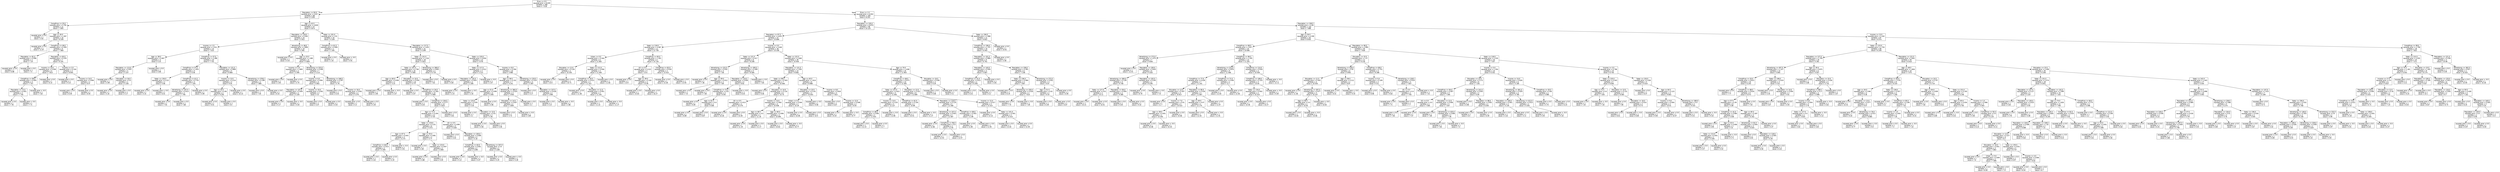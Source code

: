 digraph Tree {
node [shape=box, fontname="helvetica"] ;
edge [fontname="helvetica"] ;
0 [label="Price <= 0.5\nsquared_error = 8.039\nsamples = 268\nvalue = 7.518"] ;
1 [label="Population <= 93.0\nsquared_error = 5.027\nsamples = 68\nvalue = 5.355"] ;
0 -> 1 [labeldistance=2.5, labelangle=45, headlabel="True"] ;
2 [label="CompPrice <= 25.0\nsquared_error = 3.781\nsamples = 11\nvalue = 7.855"] ;
1 -> 2 ;
3 [label="squared_error = 0.0\nsamples = 1\nvalue = 3.02"] ;
2 -> 3 ;
4 [label="Age <= 30.5\nsquared_error = 1.587\nsamples = 10\nvalue = 8.339"] ;
2 -> 4 ;
5 [label="squared_error = 0.0\nsamples = 1\nvalue = 11.67"] ;
4 -> 5 ;
6 [label="CompPrice <= 49.0\nsquared_error = 0.393\nsamples = 9\nvalue = 7.969"] ;
4 -> 6 ;
7 [label="Population <= 81.5\nsquared_error = 0.096\nsamples = 2\nvalue = 7.19"] ;
6 -> 7 ;
8 [label="squared_error = 0.0\nsamples = 1\nvalue = 6.88"] ;
7 -> 8 ;
9 [label="squared_error = 0.0\nsamples = 1\nvalue = 7.5"] ;
7 -> 9 ;
10 [label="Population <= 83.5\nsquared_error = 0.255\nsamples = 7\nvalue = 8.191"] ;
6 -> 10 ;
11 [label="Income <= 10.0\nsquared_error = 0.038\nsamples = 4\nvalue = 7.815"] ;
10 -> 11 ;
12 [label="CompPrice <= 99.0\nsquared_error = 0.004\nsamples = 3\nvalue = 7.707"] ;
11 -> 12 ;
13 [label="Population <= 72.5\nsquared_error = 0.001\nsamples = 2\nvalue = 7.745"] ;
12 -> 13 ;
14 [label="squared_error = 0.0\nsamples = 1\nvalue = 7.78"] ;
13 -> 14 ;
15 [label="squared_error = -0.0\nsamples = 1\nvalue = 7.71"] ;
13 -> 15 ;
16 [label="squared_error = -0.0\nsamples = 1\nvalue = 7.63"] ;
12 -> 16 ;
17 [label="squared_error = 0.0\nsamples = 1\nvalue = 8.14"] ;
11 -> 17 ;
18 [label="Income <= 2.5\nsquared_error = 0.104\nsamples = 3\nvalue = 8.693"] ;
10 -> 18 ;
19 [label="squared_error = 0.0\nsamples = 1\nvalue = 9.14"] ;
18 -> 19 ;
20 [label="Income <= 14.0\nsquared_error = 0.006\nsamples = 2\nvalue = 8.47"] ;
18 -> 20 ;
21 [label="squared_error = 0.0\nsamples = 1\nvalue = 8.39"] ;
20 -> 21 ;
22 [label="squared_error = 0.0\nsamples = 1\nvalue = 8.55"] ;
20 -> 22 ;
23 [label="Age <= 42.5\nsquared_error = 3.828\nsamples = 57\nvalue = 4.873"] ;
1 -> 23 ;
24 [label="Population <= 129.5\nsquared_error = 4.564\nsamples = 24\nvalue = 5.922"] ;
23 -> 24 ;
25 [label="Income <= 1.5\nsquared_error = 2.911\nsamples = 14\nvalue = 7.023"] ;
24 -> 25 ;
26 [label="Age <= 38.5\nsquared_error = 0.067\nsamples = 4\nvalue = 5.25"] ;
25 -> 26 ;
27 [label="Population <= 113.0\nsquared_error = 0.007\nsamples = 3\nvalue = 5.107"] ;
26 -> 27 ;
28 [label="squared_error = 0.0\nsamples = 1\nvalue = 4.99"] ;
27 -> 28 ;
29 [label="Education <= 16.0\nsquared_error = 0.0\nsamples = 2\nvalue = 5.165"] ;
27 -> 29 ;
30 [label="squared_error = 0.0\nsamples = 1\nvalue = 5.16"] ;
29 -> 30 ;
31 [label="squared_error = 0.0\nsamples = 1\nvalue = 5.17"] ;
29 -> 31 ;
32 [label="squared_error = 0.0\nsamples = 1\nvalue = 5.68"] ;
26 -> 32 ;
33 [label="CompPrice <= 57.5\nsquared_error = 2.288\nsamples = 10\nvalue = 7.732"] ;
25 -> 33 ;
34 [label="CompPrice <= 37.5\nsquared_error = 1.053\nsamples = 5\nvalue = 6.58"] ;
33 -> 34 ;
35 [label="Sales <= 130.5\nsquared_error = 0.122\nsamples = 2\nvalue = 5.66"] ;
34 -> 35 ;
36 [label="squared_error = 0.0\nsamples = 1\nvalue = 5.31"] ;
35 -> 36 ;
37 [label="squared_error = -0.0\nsamples = 1\nvalue = 6.01"] ;
35 -> 37 ;
38 [label="CompPrice <= 41.5\nsquared_error = 0.733\nsamples = 3\nvalue = 7.193"] ;
34 -> 38 ;
39 [label="Advertising <= 257.5\nsquared_error = 0.013\nsamples = 2\nvalue = 7.795"] ;
38 -> 39 ;
40 [label="squared_error = 0.0\nsamples = 1\nvalue = 7.91"] ;
39 -> 40 ;
41 [label="squared_error = 0.0\nsamples = 1\nvalue = 7.68"] ;
39 -> 41 ;
42 [label="squared_error = 0.0\nsamples = 1\nvalue = 5.99"] ;
38 -> 42 ;
43 [label="Population <= 121.5\nsquared_error = 0.869\nsamples = 5\nvalue = 8.884"] ;
33 -> 43 ;
44 [label="Income <= 13.5\nsquared_error = 0.214\nsamples = 3\nvalue = 9.55"] ;
43 -> 44 ;
45 [label="Age <= 34.0\nsquared_error = 0.06\nsamples = 2\nvalue = 9.255"] ;
44 -> 45 ;
46 [label="squared_error = 0.0\nsamples = 1\nvalue = 9.01"] ;
45 -> 46 ;
47 [label="squared_error = 0.0\nsamples = 1\nvalue = 9.5"] ;
45 -> 47 ;
48 [label="squared_error = 0.0\nsamples = 1\nvalue = 10.14"] ;
44 -> 48 ;
49 [label="Advertising <= 378.0\nsquared_error = 0.189\nsamples = 2\nvalue = 7.885"] ;
43 -> 49 ;
50 [label="squared_error = 0.0\nsamples = 1\nvalue = 7.45"] ;
49 -> 50 ;
51 [label="squared_error = 0.0\nsamples = 1\nvalue = 8.32"] ;
49 -> 51 ;
52 [label="Advertising <= 48.0\nsquared_error = 2.808\nsamples = 10\nvalue = 4.381"] ;
24 -> 52 ;
53 [label="squared_error = 0.0\nsamples = 1\nvalue = 0.53"] ;
52 -> 53 ;
54 [label="Age <= 25.5\nsquared_error = 1.289\nsamples = 9\nvalue = 4.809"] ;
52 -> 54 ;
55 [label="Income <= 2.0\nsquared_error = 1.809\nsamples = 2\nvalue = 3.395"] ;
54 -> 55 ;
56 [label="squared_error = 0.0\nsamples = 1\nvalue = 2.05"] ;
55 -> 56 ;
57 [label="squared_error = 0.0\nsamples = 1\nvalue = 4.74"] ;
55 -> 57 ;
58 [label="Advertising <= 323.0\nsquared_error = 0.406\nsamples = 7\nvalue = 5.213"] ;
54 -> 58 ;
59 [label="Income <= 6.5\nsquared_error = 0.094\nsamples = 4\nvalue = 4.802"] ;
58 -> 59 ;
60 [label="Population <= 147.0\nsquared_error = 0.004\nsamples = 2\nvalue = 5.105"] ;
59 -> 60 ;
61 [label="squared_error = 0.0\nsamples = 1\nvalue = 5.17"] ;
60 -> 61 ;
62 [label="squared_error = -0.0\nsamples = 1\nvalue = 5.04"] ;
60 -> 62 ;
63 [label="Income <= 10.0\nsquared_error = 0.001\nsamples = 2\nvalue = 4.5"] ;
59 -> 63 ;
64 [label="squared_error = 0.0\nsamples = 1\nvalue = 4.47"] ;
63 -> 64 ;
65 [label="squared_error = 0.0\nsamples = 1\nvalue = 4.53"] ;
63 -> 65 ;
66 [label="Advertising <= 348.5\nsquared_error = 0.297\nsamples = 3\nvalue = 5.76"] ;
58 -> 66 ;
67 [label="squared_error = 0.0\nsamples = 1\nvalue = 6.53"] ;
66 -> 67 ;
68 [label="Income <= 16.0\nsquared_error = 0.001\nsamples = 2\nvalue = 5.375"] ;
66 -> 68 ;
69 [label="squared_error = 0.0\nsamples = 1\nvalue = 5.4"] ;
68 -> 69 ;
70 [label="squared_error = 0.0\nsamples = 1\nvalue = 5.35"] ;
68 -> 70 ;
71 [label="Sales <= 101.0\nsquared_error = 1.91\nsamples = 33\nvalue = 4.109"] ;
23 -> 71 ;
72 [label="CompPrice <= 61.5\nsquared_error = 0.065\nsamples = 2\nvalue = 1.165"] ;
71 -> 72 ;
73 [label="squared_error = 0.0\nsamples = 1\nvalue = 1.42"] ;
72 -> 73 ;
74 [label="squared_error = -0.0\nsamples = 1\nvalue = 0.91"] ;
72 -> 74 ;
75 [label="Population <= 117.5\nsquared_error = 1.433\nsamples = 31\nvalue = 4.299"] ;
71 -> 75 ;
76 [label="Sales <= 131.5\nsquared_error = 1.216\nsamples = 18\nvalue = 4.822"] ;
75 -> 76 ;
77 [label="Sales <= 107.5\nsquared_error = 0.758\nsamples = 16\nvalue = 4.584"] ;
76 -> 77 ;
78 [label="Age <= 60.0\nsquared_error = 0.058\nsamples = 2\nvalue = 3.23"] ;
77 -> 78 ;
79 [label="squared_error = 0.0\nsamples = 1\nvalue = 2.99"] ;
78 -> 79 ;
80 [label="squared_error = -0.0\nsamples = 1\nvalue = 3.47"] ;
78 -> 80 ;
81 [label="Education <= 10.5\nsquared_error = 0.559\nsamples = 14\nvalue = 4.777"] ;
77 -> 81 ;
82 [label="squared_error = 0.0\nsamples = 1\nvalue = 3.07"] ;
81 -> 82 ;
83 [label="CompPrice <= 34.0\nsquared_error = 0.361\nsamples = 13\nvalue = 4.908"] ;
81 -> 83 ;
84 [label="squared_error = 0.0\nsamples = 1\nvalue = 6.03"] ;
83 -> 84 ;
85 [label="CompPrice <= 104.5\nsquared_error = 0.277\nsamples = 12\nvalue = 4.815"] ;
83 -> 85 ;
86 [label="Age <= 71.5\nsquared_error = 0.204\nsamples = 11\nvalue = 4.725"] ;
85 -> 86 ;
87 [label="Sales <= 119.0\nsquared_error = 0.151\nsamples = 6\nvalue = 4.472"] ;
86 -> 87 ;
88 [label="Age <= 67.5\nsquared_error = 0.043\nsamples = 3\nvalue = 4.173"] ;
87 -> 88 ;
89 [label="CompPrice <= 64.5\nsquared_error = 0.013\nsamples = 2\nvalue = 4.305"] ;
88 -> 89 ;
90 [label="squared_error = 0.0\nsamples = 1\nvalue = 4.42"] ;
89 -> 90 ;
91 [label="squared_error = 0.0\nsamples = 1\nvalue = 4.19"] ;
89 -> 91 ;
92 [label="squared_error = -0.0\nsamples = 1\nvalue = 3.91"] ;
88 -> 92 ;
93 [label="Age <= 55.5\nsquared_error = 0.081\nsamples = 3\nvalue = 4.77"] ;
87 -> 93 ;
94 [label="squared_error = 0.0\nsamples = 1\nvalue = 4.38"] ;
93 -> 94 ;
95 [label="Sales <= 123.0\nsquared_error = 0.007\nsamples = 2\nvalue = 4.965"] ;
93 -> 95 ;
96 [label="squared_error = 0.0\nsamples = 1\nvalue = 4.88"] ;
95 -> 96 ;
97 [label="squared_error = 0.0\nsamples = 1\nvalue = 5.05"] ;
95 -> 97 ;
98 [label="US <= 0.5\nsquared_error = 0.099\nsamples = 5\nvalue = 5.028"] ;
86 -> 98 ;
99 [label="squared_error = 0.0\nsamples = 1\nvalue = 4.42"] ;
98 -> 99 ;
100 [label="Population <= 105.0\nsquared_error = 0.008\nsamples = 4\nvalue = 5.18"] ;
98 -> 100 ;
101 [label="CompPrice <= 63.5\nsquared_error = 0.001\nsamples = 2\nvalue = 5.095"] ;
100 -> 101 ;
102 [label="squared_error = 0.0\nsamples = 1\nvalue = 5.12"] ;
101 -> 102 ;
103 [label="squared_error = -0.0\nsamples = 1\nvalue = 5.07"] ;
101 -> 103 ;
104 [label="Advertising <= 207.0\nsquared_error = 0.0\nsamples = 2\nvalue = 5.265"] ;
100 -> 104 ;
105 [label="squared_error = 0.0\nsamples = 1\nvalue = 5.25"] ;
104 -> 105 ;
106 [label="squared_error = -0.0\nsamples = 1\nvalue = 5.28"] ;
104 -> 106 ;
107 [label="squared_error = 0.0\nsamples = 1\nvalue = 5.81"] ;
85 -> 107 ;
108 [label="Advertising <= 369.0\nsquared_error = 0.801\nsamples = 2\nvalue = 6.725"] ;
76 -> 108 ;
109 [label="squared_error = 0.0\nsamples = 1\nvalue = 7.62"] ;
108 -> 109 ;
110 [label="squared_error = 0.0\nsamples = 1\nvalue = 5.83"] ;
108 -> 110 ;
111 [label="Sales <= 120.0\nsquared_error = 0.834\nsamples = 13\nvalue = 3.576"] ;
75 -> 111 ;
112 [label="Sales <= 117.5\nsquared_error = 0.012\nsamples = 3\nvalue = 2.213"] ;
111 -> 112 ;
113 [label="Population <= 132.5\nsquared_error = 0.003\nsamples = 2\nvalue = 2.285"] ;
112 -> 113 ;
114 [label="squared_error = 0.0\nsamples = 1\nvalue = 2.23"] ;
113 -> 114 ;
115 [label="squared_error = -0.0\nsamples = 1\nvalue = 2.34"] ;
113 -> 115 ;
116 [label="squared_error = -0.0\nsamples = 1\nvalue = 2.07"] ;
112 -> 116 ;
117 [label="Income <= 8.0\nsquared_error = 0.356\nsamples = 10\nvalue = 3.985"] ;
111 -> 117 ;
118 [label="Age <= 58.5\nsquared_error = 0.152\nsamples = 7\nvalue = 4.241"] ;
117 -> 118 ;
119 [label="Age <= 51.0\nsquared_error = 0.099\nsamples = 4\nvalue = 4.495"] ;
118 -> 119 ;
120 [label="Sales <= 123.0\nsquared_error = 0.035\nsamples = 3\nvalue = 4.34"] ;
119 -> 120 ;
121 [label="squared_error = 0.0\nsamples = 1\nvalue = 4.1"] ;
120 -> 121 ;
122 [label="Education <= 13.0\nsquared_error = 0.01\nsamples = 2\nvalue = 4.46"] ;
120 -> 122 ;
123 [label="squared_error = 0.0\nsamples = 1\nvalue = 4.56"] ;
122 -> 123 ;
124 [label="squared_error = 0.0\nsamples = 1\nvalue = 4.36"] ;
122 -> 124 ;
125 [label="squared_error = 0.0\nsamples = 1\nvalue = 4.96"] ;
119 -> 125 ;
126 [label="Advertising <= 360.0\nsquared_error = 0.024\nsamples = 3\nvalue = 3.903"] ;
118 -> 126 ;
127 [label="Education <= 14.5\nsquared_error = 0.007\nsamples = 2\nvalue = 3.805"] ;
126 -> 127 ;
128 [label="squared_error = 0.0\nsamples = 1\nvalue = 3.72"] ;
127 -> 128 ;
129 [label="squared_error = -0.0\nsamples = 1\nvalue = 3.89"] ;
127 -> 129 ;
130 [label="squared_error = 0.0\nsamples = 1\nvalue = 4.1"] ;
126 -> 130 ;
131 [label="Advertising <= 233.5\nsquared_error = 0.319\nsamples = 3\nvalue = 3.387"] ;
117 -> 131 ;
132 [label="squared_error = 0.0\nsamples = 1\nvalue = 4.17"] ;
131 -> 132 ;
133 [label="Population <= 137.5\nsquared_error = 0.018\nsamples = 2\nvalue = 2.995"] ;
131 -> 133 ;
134 [label="squared_error = 0.0\nsamples = 1\nvalue = 3.13"] ;
133 -> 134 ;
135 [label="squared_error = -0.0\nsamples = 1\nvalue = 2.86"] ;
133 -> 135 ;
136 [label="Price <= 1.5\nsquared_error = 6.932\nsamples = 200\nvalue = 8.253"] ;
0 -> 136 [labeldistance=2.5, labelangle=-45, headlabel="False"] ;
137 [label="Population <= 135.0\nsquared_error = 6.874\nsamples = 58\nvalue = 10.125"] ;
136 -> 137 ;
138 [label="Population <= 97.5\nsquared_error = 4.632\nsamples = 47\nvalue = 10.899"] ;
137 -> 138 ;
139 [label="Sales <= 118.0\nsquared_error = 4.087\nsamples = 11\nvalue = 12.739"] ;
138 -> 139 ;
140 [label="Urban <= 0.5\nsquared_error = 0.344\nsamples = 6\nvalue = 11.083"] ;
139 -> 140 ;
141 [label="Education <= 12.0\nsquared_error = 0.126\nsamples = 2\nvalue = 10.355"] ;
140 -> 141 ;
142 [label="squared_error = 0.0\nsamples = 1\nvalue = 10.0"] ;
141 -> 142 ;
143 [label="squared_error = 0.0\nsamples = 1\nvalue = 10.71"] ;
141 -> 143 ;
144 [label="Sales <= 112.0\nsquared_error = 0.056\nsamples = 4\nvalue = 11.448"] ;
140 -> 144 ;
145 [label="CompPrice <= 44.5\nsquared_error = 0.013\nsamples = 3\nvalue = 11.323"] ;
144 -> 145 ;
146 [label="squared_error = 0.0\nsamples = 1\nvalue = 11.48"] ;
145 -> 146 ;
147 [label="Education <= 11.0\nsquared_error = 0.001\nsamples = 2\nvalue = 11.245"] ;
145 -> 147 ;
148 [label="squared_error = 0.0\nsamples = 1\nvalue = 11.22"] ;
147 -> 148 ;
149 [label="squared_error = -0.0\nsamples = 1\nvalue = 11.27"] ;
147 -> 149 ;
150 [label="squared_error = 0.0\nsamples = 1\nvalue = 11.82"] ;
144 -> 150 ;
151 [label="CompPrice <= 65.0\nsquared_error = 1.341\nsamples = 5\nvalue = 14.726"] ;
139 -> 151 ;
152 [label="US <= 0.5\nsquared_error = 0.313\nsamples = 3\nvalue = 15.6"] ;
151 -> 152 ;
153 [label="squared_error = 0.0\nsamples = 1\nvalue = 14.9"] ;
152 -> 153 ;
154 [label="Age <= 39.5\nsquared_error = 0.102\nsamples = 2\nvalue = 15.95"] ;
152 -> 154 ;
155 [label="squared_error = 0.0\nsamples = 1\nvalue = 15.63"] ;
154 -> 155 ;
156 [label="squared_error = 0.0\nsamples = 1\nvalue = 16.27"] ;
154 -> 156 ;
157 [label="CompPrice <= 82.0\nsquared_error = 0.018\nsamples = 2\nvalue = 13.415"] ;
151 -> 157 ;
158 [label="squared_error = 0.0\nsamples = 1\nvalue = 13.28"] ;
157 -> 158 ;
159 [label="squared_error = 0.0\nsamples = 1\nvalue = 13.55"] ;
157 -> 159 ;
160 [label="Income <= 0.5\nsquared_error = 3.446\nsamples = 36\nvalue = 10.336"] ;
138 -> 160 ;
161 [label="Sales <= 121.5\nsquared_error = 0.417\nsamples = 8\nvalue = 8.208"] ;
160 -> 161 ;
162 [label="Advertising <= 222.5\nsquared_error = 0.032\nsamples = 3\nvalue = 7.58"] ;
161 -> 162 ;
163 [label="squared_error = 0.0\nsamples = 1\nvalue = 7.36"] ;
162 -> 163 ;
164 [label="Age <= 59.5\nsquared_error = 0.012\nsamples = 2\nvalue = 7.69"] ;
162 -> 164 ;
165 [label="squared_error = 0.0\nsamples = 1\nvalue = 7.8"] ;
164 -> 165 ;
166 [label="squared_error = 0.0\nsamples = 1\nvalue = 7.58"] ;
164 -> 166 ;
167 [label="Advertising <= 305.5\nsquared_error = 0.269\nsamples = 5\nvalue = 8.584"] ;
161 -> 167 ;
168 [label="Population <= 124.5\nsquared_error = 0.058\nsamples = 4\nvalue = 8.82"] ;
167 -> 168 ;
169 [label="CompPrice <= 72.0\nsquared_error = 0.01\nsamples = 3\nvalue = 8.95"] ;
168 -> 169 ;
170 [label="squared_error = 0.0\nsamples = 1\nvalue = 9.09"] ;
169 -> 170 ;
171 [label="Age <= 61.5\nsquared_error = 0.0\nsamples = 2\nvalue = 8.88"] ;
169 -> 171 ;
172 [label="squared_error = 0.0\nsamples = 1\nvalue = 8.89"] ;
171 -> 172 ;
173 [label="squared_error = 0.0\nsamples = 1\nvalue = 8.87"] ;
171 -> 173 ;
174 [label="squared_error = -0.0\nsamples = 1\nvalue = 8.43"] ;
168 -> 174 ;
175 [label="squared_error = -0.0\nsamples = 1\nvalue = 7.64"] ;
167 -> 175 ;
176 [label="Sales <= 122.5\nsquared_error = 2.648\nsamples = 28\nvalue = 10.944"] ;
160 -> 176 ;
177 [label="Population <= 121.5\nsquared_error = 1.526\nsamples = 13\nvalue = 9.838"] ;
176 -> 177 ;
178 [label="Sales <= 98.0\nsquared_error = 0.303\nsamples = 7\nvalue = 10.566"] ;
177 -> 178 ;
179 [label="squared_error = 0.0\nsamples = 1\nvalue = 9.46"] ;
178 -> 179 ;
180 [label="Education <= 14.0\nsquared_error = 0.116\nsamples = 6\nvalue = 10.75"] ;
178 -> 180 ;
181 [label="US <= 0.5\nsquared_error = 0.013\nsamples = 2\nvalue = 10.375"] ;
180 -> 181 ;
182 [label="squared_error = 0.0\nsamples = 1\nvalue = 10.26"] ;
181 -> 182 ;
183 [label="squared_error = 0.0\nsamples = 1\nvalue = 10.49"] ;
181 -> 183 ;
184 [label="Income <= 14.0\nsquared_error = 0.062\nsamples = 4\nvalue = 10.938"] ;
180 -> 184 ;
185 [label="Age <= 48.5\nsquared_error = 0.0\nsamples = 2\nvalue = 11.18"] ;
184 -> 185 ;
186 [label="squared_error = 0.0\nsamples = 1\nvalue = 11.19"] ;
185 -> 186 ;
187 [label="squared_error = 0.0\nsamples = 1\nvalue = 11.17"] ;
185 -> 187 ;
188 [label="Age <= 66.5\nsquared_error = 0.006\nsamples = 2\nvalue = 10.695"] ;
184 -> 188 ;
189 [label="squared_error = 0.0\nsamples = 1\nvalue = 10.62"] ;
188 -> 189 ;
190 [label="squared_error = -0.0\nsamples = 1\nvalue = 10.77"] ;
188 -> 190 ;
191 [label="Age <= 45.5\nsquared_error = 1.614\nsamples = 6\nvalue = 8.988"] ;
177 -> 191 ;
192 [label="Education <= 15.5\nsquared_error = 0.141\nsamples = 3\nvalue = 10.053"] ;
191 -> 192 ;
193 [label="Urban <= 0.5\nsquared_error = 0.044\nsamples = 2\nvalue = 10.29"] ;
192 -> 193 ;
194 [label="squared_error = 0.0\nsamples = 1\nvalue = 10.08"] ;
193 -> 194 ;
195 [label="squared_error = 0.0\nsamples = 1\nvalue = 10.5"] ;
193 -> 195 ;
196 [label="squared_error = -0.0\nsamples = 1\nvalue = 9.58"] ;
192 -> 196 ;
197 [label="Income <= 8.0\nsquared_error = 0.818\nsamples = 3\nvalue = 7.923"] ;
191 -> 197 ;
198 [label="squared_error = 0.0\nsamples = 1\nvalue = 6.67"] ;
197 -> 198 ;
199 [label="Income <= 12.0\nsquared_error = 0.048\nsamples = 2\nvalue = 8.55"] ;
197 -> 199 ;
200 [label="squared_error = 0.0\nsamples = 1\nvalue = 8.33"] ;
199 -> 200 ;
201 [label="squared_error = -0.0\nsamples = 1\nvalue = 8.77"] ;
199 -> 201 ;
202 [label="Age <= 70.0\nsquared_error = 1.638\nsamples = 15\nvalue = 11.903"] ;
176 -> 202 ;
203 [label="CompPrice <= 68.5\nsquared_error = 0.673\nsamples = 13\nvalue = 12.305"] ;
202 -> 203 ;
204 [label="Sales <= 137.0\nsquared_error = 0.622\nsamples = 5\nvalue = 11.692"] ;
203 -> 204 ;
205 [label="Income <= 13.5\nsquared_error = 0.225\nsamples = 3\nvalue = 12.227"] ;
204 -> 205 ;
206 [label="CompPrice <= 48.0\nsquared_error = 0.046\nsamples = 2\nvalue = 11.915"] ;
205 -> 206 ;
207 [label="squared_error = 0.0\nsamples = 1\nvalue = 12.13"] ;
206 -> 207 ;
208 [label="squared_error = 0.0\nsamples = 1\nvalue = 11.7"] ;
206 -> 208 ;
209 [label="squared_error = -0.0\nsamples = 1\nvalue = 12.85"] ;
205 -> 209 ;
210 [label="CompPrice <= 61.0\nsquared_error = 0.144\nsamples = 2\nvalue = 10.89"] ;
204 -> 210 ;
211 [label="squared_error = 0.0\nsamples = 1\nvalue = 10.51"] ;
210 -> 211 ;
212 [label="squared_error = -0.0\nsamples = 1\nvalue = 11.27"] ;
210 -> 212 ;
213 [label="Education <= 12.0\nsquared_error = 0.322\nsamples = 8\nvalue = 12.689"] ;
203 -> 213 ;
214 [label="Population <= 116.0\nsquared_error = 0.119\nsamples = 5\nvalue = 12.308"] ;
213 -> 214 ;
215 [label="Advertising <= 157.5\nsquared_error = 0.003\nsamples = 3\nvalue = 12.587"] ;
214 -> 215 ;
216 [label="squared_error = 0.0\nsamples = 1\nvalue = 12.66"] ;
215 -> 216 ;
217 [label="CompPrice <= 96.0\nsquared_error = 0.0\nsamples = 2\nvalue = 12.55"] ;
215 -> 217 ;
218 [label="squared_error = 0.0\nsamples = 1\nvalue = 12.53"] ;
217 -> 218 ;
219 [label="squared_error = 0.0\nsamples = 1\nvalue = 12.57"] ;
217 -> 219 ;
220 [label="CompPrice <= 89.5\nsquared_error = 0.002\nsamples = 2\nvalue = 11.89"] ;
214 -> 220 ;
221 [label="squared_error = 0.0\nsamples = 1\nvalue = 11.85"] ;
220 -> 221 ;
222 [label="squared_error = -0.0\nsamples = 1\nvalue = 11.93"] ;
220 -> 222 ;
223 [label="Income <= 12.0\nsquared_error = 0.017\nsamples = 3\nvalue = 13.323"] ;
213 -> 223 ;
224 [label="squared_error = 0.0\nsamples = 1\nvalue = 13.14"] ;
223 -> 224 ;
225 [label="Sales <= 141.0\nsquared_error = 0.001\nsamples = 2\nvalue = 13.415"] ;
223 -> 225 ;
226 [label="squared_error = 0.0\nsamples = 1\nvalue = 13.44"] ;
225 -> 226 ;
227 [label="squared_error = 0.0\nsamples = 1\nvalue = 13.39"] ;
225 -> 227 ;
228 [label="Education <= 16.5\nsquared_error = 0.036\nsamples = 2\nvalue = 9.29"] ;
202 -> 228 ;
229 [label="squared_error = 0.0\nsamples = 1\nvalue = 9.48"] ;
228 -> 229 ;
230 [label="squared_error = 0.0\nsamples = 1\nvalue = 9.1"] ;
228 -> 230 ;
231 [label="Sales <= 156.5\nsquared_error = 2.986\nsamples = 11\nvalue = 6.822"] ;
137 -> 231 ;
232 [label="CompPrice <= 106.0\nsquared_error = 1.707\nsamples = 10\nvalue = 6.443"] ;
231 -> 232 ;
233 [label="Population <= 151.5\nsquared_error = 0.884\nsamples = 9\nvalue = 6.761"] ;
232 -> 233 ;
234 [label="Population <= 143.0\nsquared_error = 0.504\nsamples = 3\nvalue = 5.807"] ;
233 -> 234 ;
235 [label="CompPrice <= 31.0\nsquared_error = 0.011\nsamples = 2\nvalue = 6.305"] ;
234 -> 235 ;
236 [label="squared_error = 0.0\nsamples = 1\nvalue = 6.41"] ;
235 -> 236 ;
237 [label="squared_error = 0.0\nsamples = 1\nvalue = 6.2"] ;
235 -> 237 ;
238 [label="squared_error = 0.0\nsamples = 1\nvalue = 4.81"] ;
234 -> 238 ;
239 [label="Population <= 158.0\nsquared_error = 0.391\nsamples = 6\nvalue = 7.238"] ;
233 -> 239 ;
240 [label="Sales <= 136.5\nsquared_error = 0.084\nsamples = 3\nvalue = 7.807"] ;
239 -> 240 ;
241 [label="squared_error = 0.0\nsamples = 1\nvalue = 8.19"] ;
240 -> 241 ;
242 [label="Advertising <= 150.0\nsquared_error = 0.016\nsamples = 2\nvalue = 7.615"] ;
240 -> 242 ;
243 [label="squared_error = 0.0\nsamples = 1\nvalue = 7.74"] ;
242 -> 243 ;
244 [label="squared_error = -0.0\nsamples = 1\nvalue = 7.49"] ;
242 -> 244 ;
245 [label="Advertising <= 272.0\nsquared_error = 0.052\nsamples = 3\nvalue = 6.67"] ;
239 -> 245 ;
246 [label="Age <= 51.5\nsquared_error = 0.02\nsamples = 2\nvalue = 6.53"] ;
245 -> 246 ;
247 [label="squared_error = 0.0\nsamples = 1\nvalue = 6.39"] ;
246 -> 247 ;
248 [label="squared_error = 0.0\nsamples = 1\nvalue = 6.67"] ;
246 -> 248 ;
249 [label="squared_error = 0.0\nsamples = 1\nvalue = 6.95"] ;
245 -> 249 ;
250 [label="squared_error = 0.0\nsamples = 1\nvalue = 3.58"] ;
232 -> 250 ;
251 [label="squared_error = 0.0\nsamples = 1\nvalue = 10.61"] ;
231 -> 251 ;
252 [label="Population <= 109.5\nsquared_error = 4.94\nsamples = 142\nvalue = 7.488"] ;
136 -> 252 ;
253 [label="Age <= 50.5\nsquared_error = 4.338\nsamples = 55\nvalue = 8.935"] ;
252 -> 253 ;
254 [label="CompPrice <= 68.0\nsquared_error = 1.817\nsamples = 20\nvalue = 10.696"] ;
253 -> 254 ;
255 [label="Advertising <= 172.0\nsquared_error = 1.475\nsamples = 7\nvalue = 9.656"] ;
254 -> 255 ;
256 [label="squared_error = 0.0\nsamples = 1\nvalue = 12.01"] ;
255 -> 256 ;
257 [label="Population <= 100.0\nsquared_error = 0.643\nsamples = 6\nvalue = 9.263"] ;
255 -> 257 ;
258 [label="Advertising <= 360.0\nsquared_error = 0.139\nsamples = 4\nvalue = 9.748"] ;
257 -> 258 ;
259 [label="Sales <= 127.0\nsquared_error = 0.01\nsamples = 2\nvalue = 10.11"] ;
258 -> 259 ;
260 [label="squared_error = 0.0\nsamples = 1\nvalue = 10.21"] ;
259 -> 260 ;
261 [label="squared_error = 0.0\nsamples = 1\nvalue = 10.01"] ;
259 -> 261 ;
262 [label="Population <= 94.0\nsquared_error = 0.004\nsamples = 2\nvalue = 9.385"] ;
258 -> 262 ;
263 [label="squared_error = 0.0\nsamples = 1\nvalue = 9.45"] ;
262 -> 263 ;
264 [label="squared_error = 0.0\nsamples = 1\nvalue = 9.32"] ;
262 -> 264 ;
265 [label="Population <= 102.5\nsquared_error = 0.245\nsamples = 2\nvalue = 8.295"] ;
257 -> 265 ;
266 [label="squared_error = 0.0\nsamples = 1\nvalue = 8.79"] ;
265 -> 266 ;
267 [label="squared_error = -0.0\nsamples = 1\nvalue = 7.8"] ;
265 -> 267 ;
268 [label="CompPrice <= 96.5\nsquared_error = 1.105\nsamples = 13\nvalue = 11.255"] ;
254 -> 268 ;
269 [label="Advertising <= 212.0\nsquared_error = 0.876\nsamples = 9\nvalue = 11.566"] ;
268 -> 269 ;
270 [label="CompPrice <= 77.0\nsquared_error = 0.528\nsamples = 7\nvalue = 11.241"] ;
269 -> 270 ;
271 [label="Education <= 12.5\nsquared_error = 0.267\nsamples = 4\nvalue = 10.817"] ;
270 -> 271 ;
272 [label="squared_error = 0.0\nsamples = 1\nvalue = 11.7"] ;
271 -> 272 ;
273 [label="Income <= 7.0\nsquared_error = 0.01\nsamples = 3\nvalue = 10.523"] ;
271 -> 273 ;
274 [label="Age <= 38.5\nsquared_error = 0.001\nsamples = 2\nvalue = 10.455"] ;
273 -> 274 ;
275 [label="squared_error = 0.0\nsamples = 1\nvalue = 10.48"] ;
274 -> 275 ;
276 [label="squared_error = -0.0\nsamples = 1\nvalue = 10.43"] ;
274 -> 276 ;
277 [label="squared_error = 0.0\nsamples = 1\nvalue = 10.66"] ;
273 -> 277 ;
278 [label="Population <= 90.0\nsquared_error = 0.318\nsamples = 3\nvalue = 11.807"] ;
270 -> 278 ;
279 [label="Age <= 49.0\nsquared_error = 0.07\nsamples = 2\nvalue = 12.175"] ;
278 -> 279 ;
280 [label="squared_error = 0.0\nsamples = 1\nvalue = 12.44"] ;
279 -> 280 ;
281 [label="squared_error = -0.0\nsamples = 1\nvalue = 11.91"] ;
279 -> 281 ;
282 [label="squared_error = 0.0\nsamples = 1\nvalue = 11.07"] ;
278 -> 282 ;
283 [label="CompPrice <= 71.0\nsquared_error = 0.436\nsamples = 2\nvalue = 12.7"] ;
269 -> 283 ;
284 [label="squared_error = 0.0\nsamples = 1\nvalue = 12.04"] ;
283 -> 284 ;
285 [label="squared_error = 0.0\nsamples = 1\nvalue = 13.36"] ;
283 -> 285 ;
286 [label="CompPrice <= 114.0\nsquared_error = 0.918\nsamples = 4\nvalue = 10.558"] ;
268 -> 286 ;
287 [label="CompPrice <= 108.0\nsquared_error = 0.153\nsamples = 3\nvalue = 10.04"] ;
286 -> 287 ;
288 [label="Sales <= 116.0\nsquared_error = 0.002\nsamples = 2\nvalue = 10.315"] ;
287 -> 288 ;
289 [label="squared_error = 0.0\nsamples = 1\nvalue = 10.36"] ;
288 -> 289 ;
290 [label="squared_error = 0.0\nsamples = 1\nvalue = 10.27"] ;
288 -> 290 ;
291 [label="squared_error = -0.0\nsamples = 1\nvalue = 9.49"] ;
287 -> 291 ;
292 [label="squared_error = -0.0\nsamples = 1\nvalue = 12.11"] ;
286 -> 292 ;
293 [label="Population <= 90.5\nsquared_error = 2.995\nsamples = 35\nvalue = 7.928"] ;
253 -> 293 ;
294 [label="Education <= 15.5\nsquared_error = 1.57\nsamples = 11\nvalue = 9.218"] ;
293 -> 294 ;
295 [label="Advertising <= 418.5\nsquared_error = 0.93\nsamples = 6\nvalue = 9.993"] ;
294 -> 295 ;
296 [label="Education <= 11.5\nsquared_error = 0.343\nsamples = 4\nvalue = 10.555"] ;
295 -> 296 ;
297 [label="squared_error = 0.0\nsamples = 1\nvalue = 11.48"] ;
296 -> 297 ;
298 [label="Advertising <= 307.5\nsquared_error = 0.077\nsamples = 3\nvalue = 10.247"] ;
296 -> 298 ;
299 [label="Age <= 58.5\nsquared_error = 0.0\nsamples = 2\nvalue = 10.05"] ;
298 -> 299 ;
300 [label="squared_error = 0.0\nsamples = 1\nvalue = 10.04"] ;
299 -> 300 ;
301 [label="squared_error = -0.0\nsamples = 1\nvalue = 10.06"] ;
299 -> 301 ;
302 [label="squared_error = -0.0\nsamples = 1\nvalue = 10.64"] ;
298 -> 302 ;
303 [label="Age <= 58.5\nsquared_error = 0.212\nsamples = 2\nvalue = 8.87"] ;
295 -> 303 ;
304 [label="squared_error = 0.0\nsamples = 1\nvalue = 8.41"] ;
303 -> 304 ;
305 [label="squared_error = -0.0\nsamples = 1\nvalue = 9.33"] ;
303 -> 305 ;
306 [label="CompPrice <= 68.0\nsquared_error = 0.751\nsamples = 5\nvalue = 8.288"] ;
294 -> 306 ;
307 [label="Income <= 5.0\nsquared_error = 0.109\nsamples = 2\nvalue = 9.31"] ;
306 -> 307 ;
308 [label="squared_error = 0.0\nsamples = 1\nvalue = 8.98"] ;
307 -> 308 ;
309 [label="squared_error = 0.0\nsamples = 1\nvalue = 9.64"] ;
307 -> 309 ;
310 [label="Advertising <= 128.5\nsquared_error = 0.019\nsamples = 3\nvalue = 7.607"] ;
306 -> 310 ;
311 [label="US <= 0.5\nsquared_error = 0.0\nsamples = 2\nvalue = 7.705"] ;
310 -> 311 ;
312 [label="squared_error = 0.0\nsamples = 1\nvalue = 7.71"] ;
311 -> 312 ;
313 [label="squared_error = 0.0\nsamples = 1\nvalue = 7.7"] ;
311 -> 313 ;
314 [label="squared_error = -0.0\nsamples = 1\nvalue = 7.41"] ;
310 -> 314 ;
315 [label="Sales <= 118.5\nsquared_error = 2.535\nsamples = 24\nvalue = 7.337"] ;
293 -> 315 ;
316 [label="Income <= 5.0\nsquared_error = 1.354\nsamples = 14\nvalue = 6.332"] ;
315 -> 316 ;
317 [label="Education <= 14.5\nsquared_error = 0.172\nsamples = 8\nvalue = 7.192"] ;
316 -> 317 ;
318 [label="CompPrice <= 94.0\nsquared_error = 0.007\nsamples = 5\nvalue = 7.494"] ;
317 -> 318 ;
319 [label="US <= 0.5\nsquared_error = 0.0\nsamples = 2\nvalue = 7.565"] ;
318 -> 319 ;
320 [label="squared_error = 0.0\nsamples = 1\nvalue = 7.56"] ;
319 -> 320 ;
321 [label="squared_error = 0.0\nsamples = 1\nvalue = 7.57"] ;
319 -> 321 ;
322 [label="Education <= 12.0\nsquared_error = 0.006\nsamples = 3\nvalue = 7.447"] ;
318 -> 322 ;
323 [label="squared_error = 0.0\nsamples = 1\nvalue = 7.38"] ;
322 -> 323 ;
324 [label="Advertising <= 425.0\nsquared_error = 0.006\nsamples = 2\nvalue = 7.48"] ;
322 -> 324 ;
325 [label="squared_error = 0.0\nsamples = 1\nvalue = 7.56"] ;
324 -> 325 ;
326 [label="squared_error = -0.0\nsamples = 1\nvalue = 7.4"] ;
324 -> 326 ;
327 [label="Advertising <= 141.0\nsquared_error = 0.043\nsamples = 3\nvalue = 6.69"] ;
317 -> 327 ;
328 [label="squared_error = 0.0\nsamples = 1\nvalue = 6.98"] ;
327 -> 328 ;
329 [label="Population <= 98.0\nsquared_error = 0.002\nsamples = 2\nvalue = 6.545"] ;
327 -> 329 ;
330 [label="squared_error = 0.0\nsamples = 1\nvalue = 6.5"] ;
329 -> 330 ;
331 [label="squared_error = 0.0\nsamples = 1\nvalue = 6.59"] ;
329 -> 331 ;
332 [label="Income <= 14.0\nsquared_error = 0.626\nsamples = 6\nvalue = 5.185"] ;
316 -> 332 ;
333 [label="Advertising <= 361.5\nsquared_error = 0.429\nsamples = 4\nvalue = 4.785"] ;
332 -> 333 ;
334 [label="Population <= 100.5\nsquared_error = 0.001\nsamples = 2\nvalue = 4.135"] ;
333 -> 334 ;
335 [label="squared_error = 0.0\nsamples = 1\nvalue = 4.16"] ;
334 -> 335 ;
336 [label="squared_error = 0.0\nsamples = 1\nvalue = 4.11"] ;
334 -> 336 ;
337 [label="Advertising <= 412.0\nsquared_error = 0.013\nsamples = 2\nvalue = 5.435"] ;
333 -> 337 ;
338 [label="squared_error = 0.0\nsamples = 1\nvalue = 5.55"] ;
337 -> 338 ;
339 [label="squared_error = -0.0\nsamples = 1\nvalue = 5.32"] ;
337 -> 339 ;
340 [label="CompPrice <= 35.5\nsquared_error = 0.06\nsamples = 2\nvalue = 5.985"] ;
332 -> 340 ;
341 [label="squared_error = 0.0\nsamples = 1\nvalue = 5.74"] ;
340 -> 341 ;
342 [label="squared_error = 0.0\nsamples = 1\nvalue = 6.23"] ;
340 -> 342 ;
343 [label="Income <= 3.5\nsquared_error = 0.796\nsamples = 10\nvalue = 8.744"] ;
315 -> 343 ;
344 [label="Sales <= 125.5\nsquared_error = 0.343\nsamples = 5\nvalue = 8.064"] ;
343 -> 344 ;
345 [label="Age <= 72.5\nsquared_error = 0.0\nsamples = 2\nvalue = 7.435"] ;
344 -> 345 ;
346 [label="squared_error = 0.0\nsamples = 1\nvalue = 7.43"] ;
345 -> 346 ;
347 [label="squared_error = -0.0\nsamples = 1\nvalue = 7.44"] ;
345 -> 347 ;
348 [label="Education <= 13.5\nsquared_error = 0.131\nsamples = 3\nvalue = 8.483"] ;
344 -> 348 ;
349 [label="squared_error = 0.0\nsamples = 1\nvalue = 7.99"] ;
348 -> 349 ;
350 [label="Education <= 16.5\nsquared_error = 0.014\nsamples = 2\nvalue = 8.73"] ;
348 -> 350 ;
351 [label="squared_error = 0.0\nsamples = 1\nvalue = 8.61"] ;
350 -> 351 ;
352 [label="squared_error = -0.0\nsamples = 1\nvalue = 8.85"] ;
350 -> 352 ;
353 [label="Sales <= 120.5\nsquared_error = 0.326\nsamples = 5\nvalue = 9.424"] ;
343 -> 353 ;
354 [label="squared_error = 0.0\nsamples = 1\nvalue = 8.47"] ;
353 -> 354 ;
355 [label="Age <= 64.5\nsquared_error = 0.123\nsamples = 4\nvalue = 9.663"] ;
353 -> 355 ;
356 [label="Income <= 9.0\nsquared_error = 0.004\nsamples = 2\nvalue = 10.01"] ;
355 -> 356 ;
357 [label="squared_error = 0.0\nsamples = 1\nvalue = 9.95"] ;
356 -> 357 ;
358 [label="squared_error = 0.0\nsamples = 1\nvalue = 10.07"] ;
356 -> 358 ;
359 [label="Advertising <= 189.0\nsquared_error = 0.0\nsamples = 2\nvalue = 9.315"] ;
355 -> 359 ;
360 [label="squared_error = 0.0\nsamples = 1\nvalue = 9.31"] ;
359 -> 360 ;
361 [label="squared_error = -0.0\nsamples = 1\nvalue = 9.32"] ;
359 -> 361 ;
362 [label="Income <= 13.5\nsquared_error = 3.162\nsamples = 87\nvalue = 6.574"] ;
252 -> 362 ;
363 [label="Sales <= 123.5\nsquared_error = 2.755\nsamples = 69\nvalue = 6.249"] ;
362 -> 363 ;
364 [label="Population <= 127.0\nsquared_error = 1.759\nsamples = 19\nvalue = 5.281"] ;
363 -> 364 ;
365 [label="Advertising <= 457.5\nsquared_error = 1.157\nsamples = 13\nvalue = 5.845"] ;
364 -> 365 ;
366 [label="CompPrice <= 33.5\nsquared_error = 0.813\nsamples = 10\nvalue = 6.243"] ;
365 -> 366 ;
367 [label="squared_error = 0.0\nsamples = 1\nvalue = 7.77"] ;
366 -> 367 ;
368 [label="CompPrice <= 88.5\nsquared_error = 0.616\nsamples = 9\nvalue = 6.073"] ;
366 -> 368 ;
369 [label="Age <= 57.5\nsquared_error = 0.39\nsamples = 8\nvalue = 5.89"] ;
368 -> 369 ;
370 [label="CompPrice <= 41.5\nsquared_error = 0.084\nsamples = 4\nvalue = 5.438"] ;
369 -> 370 ;
371 [label="squared_error = 0.0\nsamples = 1\nvalue = 4.95"] ;
370 -> 371 ;
372 [label="Age <= 42.0\nsquared_error = 0.006\nsamples = 3\nvalue = 5.6"] ;
370 -> 372 ;
373 [label="Sales <= 112.0\nsquared_error = 0.001\nsamples = 2\nvalue = 5.545"] ;
372 -> 373 ;
374 [label="squared_error = 0.0\nsamples = 1\nvalue = 5.57"] ;
373 -> 374 ;
375 [label="squared_error = 0.0\nsamples = 1\nvalue = 5.52"] ;
373 -> 375 ;
376 [label="squared_error = -0.0\nsamples = 1\nvalue = 5.71"] ;
372 -> 376 ;
377 [label="Age <= 65.5\nsquared_error = 0.287\nsamples = 4\nvalue = 6.342"] ;
369 -> 377 ;
378 [label="Advertising <= 91.5\nsquared_error = 0.044\nsamples = 3\nvalue = 6.633"] ;
377 -> 378 ;
379 [label="squared_error = 0.0\nsamples = 1\nvalue = 6.92"] ;
378 -> 379 ;
380 [label="Population <= 118.5\nsquared_error = 0.005\nsamples = 2\nvalue = 6.49"] ;
378 -> 380 ;
381 [label="squared_error = 0.0\nsamples = 1\nvalue = 6.56"] ;
380 -> 381 ;
382 [label="squared_error = 0.0\nsamples = 1\nvalue = 6.42"] ;
380 -> 382 ;
383 [label="squared_error = 0.0\nsamples = 1\nvalue = 5.47"] ;
377 -> 383 ;
384 [label="squared_error = 0.0\nsamples = 1\nvalue = 7.54"] ;
368 -> 384 ;
385 [label="Sales <= 108.5\nsquared_error = 0.019\nsamples = 3\nvalue = 4.52"] ;
365 -> 385 ;
386 [label="squared_error = 0.0\nsamples = 1\nvalue = 4.34"] ;
385 -> 386 ;
387 [label="Education <= 14.0\nsquared_error = 0.004\nsamples = 2\nvalue = 4.61"] ;
385 -> 387 ;
388 [label="squared_error = 0.0\nsamples = 1\nvalue = 4.67"] ;
387 -> 388 ;
389 [label="squared_error = 0.0\nsamples = 1\nvalue = 4.55"] ;
387 -> 389 ;
390 [label="Age <= 35.0\nsquared_error = 0.875\nsamples = 6\nvalue = 4.057"] ;
364 -> 390 ;
391 [label="squared_error = 0.0\nsamples = 1\nvalue = 5.68"] ;
390 -> 391 ;
392 [label="Education <= 15.0\nsquared_error = 0.418\nsamples = 5\nvalue = 3.732"] ;
390 -> 392 ;
393 [label="CompPrice <= 88.0\nsquared_error = 0.17\nsamples = 4\nvalue = 3.998"] ;
392 -> 393 ;
394 [label="Income <= 8.0\nsquared_error = 0.054\nsamples = 3\nvalue = 3.79"] ;
393 -> 394 ;
395 [label="Sales <= 117.0\nsquared_error = 0.0\nsamples = 2\nvalue = 3.625"] ;
394 -> 395 ;
396 [label="squared_error = 0.0\nsamples = 1\nvalue = 3.62"] ;
395 -> 396 ;
397 [label="squared_error = 0.0\nsamples = 1\nvalue = 3.63"] ;
395 -> 397 ;
398 [label="squared_error = -0.0\nsamples = 1\nvalue = 4.12"] ;
394 -> 398 ;
399 [label="squared_error = -0.0\nsamples = 1\nvalue = 4.62"] ;
393 -> 399 ;
400 [label="squared_error = 0.0\nsamples = 1\nvalue = 2.67"] ;
392 -> 400 ;
401 [label="Population <= 121.5\nsquared_error = 2.641\nsamples = 50\nvalue = 6.616"] ;
363 -> 401 ;
402 [label="Age <= 48.5\nsquared_error = 1.804\nsamples = 15\nvalue = 7.575"] ;
401 -> 402 ;
403 [label="CompPrice <= 84.5\nsquared_error = 1.578\nsamples = 8\nvalue = 8.319"] ;
402 -> 403 ;
404 [label="Age <= 34.5\nsquared_error = 0.346\nsamples = 4\nvalue = 9.38"] ;
403 -> 404 ;
405 [label="squared_error = 0.0\nsamples = 1\nvalue = 10.31"] ;
404 -> 405 ;
406 [label="Education <= 13.0\nsquared_error = 0.077\nsamples = 3\nvalue = 9.07"] ;
404 -> 406 ;
407 [label="squared_error = 0.0\nsamples = 1\nvalue = 9.44"] ;
406 -> 407 ;
408 [label="Advertising <= 76.0\nsquared_error = 0.013\nsamples = 2\nvalue = 8.885"] ;
406 -> 408 ;
409 [label="squared_error = 0.0\nsamples = 1\nvalue = 8.77"] ;
408 -> 409 ;
410 [label="squared_error = -0.0\nsamples = 1\nvalue = 9.0"] ;
408 -> 410 ;
411 [label="Sales <= 128.5\nsquared_error = 0.557\nsamples = 4\nvalue = 7.258"] ;
403 -> 411 ;
412 [label="squared_error = 0.0\nsamples = 1\nvalue = 6.2"] ;
411 -> 412 ;
413 [label="CompPrice <= 95.0\nsquared_error = 0.246\nsamples = 3\nvalue = 7.61"] ;
411 -> 413 ;
414 [label="Income <= 1.0\nsquared_error = 0.002\nsamples = 2\nvalue = 7.26"] ;
413 -> 414 ;
415 [label="squared_error = 0.0\nsamples = 1\nvalue = 7.3"] ;
414 -> 415 ;
416 [label="squared_error = -0.0\nsamples = 1\nvalue = 7.22"] ;
414 -> 416 ;
417 [label="squared_error = 0.0\nsamples = 1\nvalue = 8.31"] ;
413 -> 417 ;
418 [label="Education <= 10.5\nsquared_error = 0.707\nsamples = 7\nvalue = 6.724"] ;
402 -> 418 ;
419 [label="Age <= 64.0\nsquared_error = 0.009\nsamples = 2\nvalue = 7.915"] ;
418 -> 419 ;
420 [label="squared_error = 0.0\nsamples = 1\nvalue = 7.82"] ;
419 -> 420 ;
421 [label="squared_error = 0.0\nsamples = 1\nvalue = 8.01"] ;
419 -> 421 ;
422 [label="Sales <= 131.0\nsquared_error = 0.193\nsamples = 5\nvalue = 6.248"] ;
418 -> 422 ;
423 [label="Age <= 65.0\nsquared_error = 0.034\nsamples = 2\nvalue = 6.705"] ;
422 -> 423 ;
424 [label="squared_error = 0.0\nsamples = 1\nvalue = 6.89"] ;
423 -> 424 ;
425 [label="squared_error = -0.0\nsamples = 1\nvalue = 6.52"] ;
423 -> 425 ;
426 [label="Income <= 1.5\nsquared_error = 0.066\nsamples = 3\nvalue = 5.943"] ;
422 -> 426 ;
427 [label="squared_error = 0.0\nsamples = 1\nvalue = 5.58"] ;
426 -> 427 ;
428 [label="CompPrice <= 55.5\nsquared_error = 0.0\nsamples = 2\nvalue = 6.125"] ;
426 -> 428 ;
429 [label="squared_error = 0.0\nsamples = 1\nvalue = 6.14"] ;
428 -> 429 ;
430 [label="squared_error = 0.0\nsamples = 1\nvalue = 6.11"] ;
428 -> 430 ;
431 [label="Education <= 15.5\nsquared_error = 2.438\nsamples = 35\nvalue = 6.206"] ;
401 -> 431 ;
432 [label="Sales <= 131.5\nsquared_error = 2.574\nsamples = 18\nvalue = 6.831"] ;
431 -> 432 ;
433 [label="Population <= 127.5\nsquared_error = 0.127\nsamples = 3\nvalue = 5.167"] ;
432 -> 433 ;
434 [label="squared_error = 0.0\nsamples = 1\nvalue = 5.64"] ;
433 -> 434 ;
435 [label="Population <= 135.5\nsquared_error = 0.023\nsamples = 2\nvalue = 4.93"] ;
433 -> 435 ;
436 [label="squared_error = 0.0\nsamples = 1\nvalue = 4.78"] ;
435 -> 436 ;
437 [label="squared_error = 0.0\nsamples = 1\nvalue = 5.08"] ;
435 -> 437 ;
438 [label="Population <= 142.5\nsquared_error = 2.399\nsamples = 15\nvalue = 7.163"] ;
432 -> 438 ;
439 [label="Age <= 74.5\nsquared_error = 1.626\nsamples = 11\nvalue = 7.769"] ;
438 -> 439 ;
440 [label="Population <= 135.5\nsquared_error = 0.826\nsamples = 9\nvalue = 8.204"] ;
439 -> 440 ;
441 [label="Population <= 134.5\nsquared_error = 0.408\nsamples = 7\nvalue = 8.489"] ;
440 -> 441 ;
442 [label="Education <= 12.0\nsquared_error = 0.227\nsamples = 6\nvalue = 8.3"] ;
441 -> 442 ;
443 [label="Education <= 10.5\nsquared_error = 0.041\nsamples = 3\nvalue = 7.863"] ;
442 -> 443 ;
444 [label="squared_error = 0.0\nsamples = 1\nvalue = 7.6"] ;
443 -> 444 ;
445 [label="Urban <= 0.5\nsquared_error = 0.009\nsamples = 2\nvalue = 7.995"] ;
443 -> 445 ;
446 [label="squared_error = 0.0\nsamples = 1\nvalue = 8.09"] ;
445 -> 446 ;
447 [label="squared_error = 0.0\nsamples = 1\nvalue = 7.9"] ;
445 -> 447 ;
448 [label="Sales <= 135.5\nsquared_error = 0.031\nsamples = 3\nvalue = 8.737"] ;
442 -> 448 ;
449 [label="squared_error = 0.0\nsamples = 1\nvalue = 8.97"] ;
448 -> 449 ;
450 [label="Income <= 4.5\nsquared_error = 0.006\nsamples = 2\nvalue = 8.62"] ;
448 -> 450 ;
451 [label="squared_error = 0.0\nsamples = 1\nvalue = 8.54"] ;
450 -> 451 ;
452 [label="squared_error = 0.0\nsamples = 1\nvalue = 8.7"] ;
450 -> 452 ;
453 [label="squared_error = -0.0\nsamples = 1\nvalue = 9.62"] ;
441 -> 453 ;
454 [label="Population <= 138.5\nsquared_error = 1.02\nsamples = 2\nvalue = 7.21"] ;
440 -> 454 ;
455 [label="squared_error = 0.0\nsamples = 1\nvalue = 6.2"] ;
454 -> 455 ;
456 [label="squared_error = -0.0\nsamples = 1\nvalue = 8.22"] ;
454 -> 456 ;
457 [label="CompPrice <= 92.5\nsquared_error = 0.533\nsamples = 2\nvalue = 5.81"] ;
439 -> 457 ;
458 [label="squared_error = 0.0\nsamples = 1\nvalue = 5.08"] ;
457 -> 458 ;
459 [label="squared_error = -0.0\nsamples = 1\nvalue = 6.54"] ;
457 -> 459 ;
460 [label="CompPrice <= 66.0\nsquared_error = 0.74\nsamples = 4\nvalue = 5.498"] ;
438 -> 460 ;
461 [label="squared_error = 0.0\nsamples = 1\nvalue = 4.2"] ;
460 -> 461 ;
462 [label="CompPrice <= 112.5\nsquared_error = 0.238\nsamples = 3\nvalue = 5.93"] ;
460 -> 462 ;
463 [label="Age <= 54.5\nsquared_error = 0.001\nsamples = 2\nvalue = 5.585"] ;
462 -> 463 ;
464 [label="squared_error = 0.0\nsamples = 1\nvalue = 5.61"] ;
463 -> 464 ;
465 [label="squared_error = 0.0\nsamples = 1\nvalue = 5.56"] ;
463 -> 465 ;
466 [label="squared_error = 0.0\nsamples = 1\nvalue = 6.62"] ;
462 -> 466 ;
467 [label="Sales <= 142.0\nsquared_error = 1.443\nsamples = 17\nvalue = 5.544"] ;
431 -> 467 ;
468 [label="Age <= 51.5\nsquared_error = 0.898\nsamples = 10\nvalue = 5.093"] ;
467 -> 468 ;
469 [label="Population <= 131.5\nsquared_error = 0.089\nsamples = 5\nvalue = 5.912"] ;
468 -> 469 ;
470 [label="Population <= 130.0\nsquared_error = 0.036\nsamples = 2\nvalue = 6.22"] ;
469 -> 470 ;
471 [label="squared_error = 0.0\nsamples = 1\nvalue = 6.03"] ;
470 -> 471 ;
472 [label="squared_error = 0.0\nsamples = 1\nvalue = 6.41"] ;
470 -> 472 ;
473 [label="Age <= 47.0\nsquared_error = 0.018\nsamples = 3\nvalue = 5.707"] ;
469 -> 473 ;
474 [label="Advertising <= 207.0\nsquared_error = 0.004\nsamples = 2\nvalue = 5.795"] ;
473 -> 474 ;
475 [label="squared_error = 0.0\nsamples = 1\nvalue = 5.86"] ;
474 -> 475 ;
476 [label="squared_error = 0.0\nsamples = 1\nvalue = 5.73"] ;
474 -> 476 ;
477 [label="squared_error = -0.0\nsamples = 1\nvalue = 5.53"] ;
473 -> 477 ;
478 [label="Advertising <= 239.5\nsquared_error = 0.366\nsamples = 5\nvalue = 4.274"] ;
468 -> 478 ;
479 [label="Population <= 134.0\nsquared_error = 0.01\nsamples = 3\nvalue = 4.76"] ;
478 -> 479 ;
480 [label="squared_error = 0.0\nsamples = 2\nvalue = 4.69"] ;
479 -> 480 ;
481 [label="squared_error = 0.0\nsamples = 1\nvalue = 4.9"] ;
479 -> 481 ;
482 [label="Sales <= 136.5\nsquared_error = 0.016\nsamples = 2\nvalue = 3.545"] ;
478 -> 482 ;
483 [label="squared_error = 0.0\nsamples = 1\nvalue = 3.67"] ;
482 -> 483 ;
484 [label="squared_error = 0.0\nsamples = 1\nvalue = 3.42"] ;
482 -> 484 ;
485 [label="Population <= 147.0\nsquared_error = 1.515\nsamples = 7\nvalue = 6.189"] ;
467 -> 485 ;
486 [label="squared_error = 0.0\nsamples = 1\nvalue = 8.71"] ;
485 -> 486 ;
487 [label="Sales <= 156.5\nsquared_error = 0.532\nsamples = 6\nvalue = 5.768"] ;
485 -> 487 ;
488 [label="Advertising <= 146.0\nsquared_error = 0.343\nsamples = 4\nvalue = 6.158"] ;
487 -> 488 ;
489 [label="Population <= 158.0\nsquared_error = 0.026\nsamples = 2\nvalue = 6.69"] ;
488 -> 489 ;
490 [label="squared_error = 0.0\nsamples = 1\nvalue = 6.85"] ;
489 -> 490 ;
491 [label="squared_error = 0.0\nsamples = 1\nvalue = 6.53"] ;
489 -> 491 ;
492 [label="Advertising <= 329.0\nsquared_error = 0.093\nsamples = 2\nvalue = 5.625"] ;
488 -> 492 ;
493 [label="squared_error = 0.0\nsamples = 1\nvalue = 5.32"] ;
492 -> 493 ;
494 [label="squared_error = -0.0\nsamples = 1\nvalue = 5.93"] ;
492 -> 494 ;
495 [label="Advertising <= 232.5\nsquared_error = 0.0\nsamples = 2\nvalue = 4.99"] ;
487 -> 495 ;
496 [label="squared_error = 0.0\nsamples = 1\nvalue = 4.97"] ;
495 -> 496 ;
497 [label="squared_error = -0.0\nsamples = 1\nvalue = 5.01"] ;
495 -> 497 ;
498 [label="CompPrice <= 99.0\nsquared_error = 2.758\nsamples = 18\nvalue = 7.822"] ;
362 -> 498 ;
499 [label="Sales <= 122.5\nsquared_error = 2.035\nsamples = 15\nvalue = 7.371"] ;
498 -> 499 ;
500 [label="Age <= 75.5\nsquared_error = 1.181\nsamples = 7\nvalue = 6.453"] ;
499 -> 500 ;
501 [label="Income <= 17.5\nsquared_error = 0.4\nsamples = 6\nvalue = 6.827"] ;
500 -> 501 ;
502 [label="Population <= 134.5\nsquared_error = 0.036\nsamples = 4\nvalue = 6.425"] ;
501 -> 502 ;
503 [label="CompPrice <= 73.5\nsquared_error = 0.012\nsamples = 3\nvalue = 6.33"] ;
502 -> 503 ;
504 [label="squared_error = 0.0\nsamples = 1\nvalue = 6.18"] ;
503 -> 504 ;
505 [label="Sales <= 108.0\nsquared_error = 0.001\nsamples = 2\nvalue = 6.405"] ;
503 -> 505 ;
506 [label="squared_error = 0.0\nsamples = 1\nvalue = 6.44"] ;
505 -> 506 ;
507 [label="squared_error = -0.0\nsamples = 1\nvalue = 6.37"] ;
505 -> 507 ;
508 [label="squared_error = -0.0\nsamples = 1\nvalue = 6.71"] ;
502 -> 508 ;
509 [label="Education <= 12.0\nsquared_error = 0.16\nsamples = 2\nvalue = 7.63"] ;
501 -> 509 ;
510 [label="squared_error = 0.0\nsamples = 1\nvalue = 7.23"] ;
509 -> 510 ;
511 [label="squared_error = 0.0\nsamples = 1\nvalue = 8.03"] ;
509 -> 511 ;
512 [label="squared_error = 0.0\nsamples = 1\nvalue = 4.21"] ;
500 -> 512 ;
513 [label="Education <= 10.5\nsquared_error = 1.401\nsamples = 8\nvalue = 8.174"] ;
499 -> 513 ;
514 [label="Population <= 130.0\nsquared_error = 0.185\nsamples = 2\nvalue = 9.67"] ;
513 -> 514 ;
515 [label="squared_error = 0.0\nsamples = 1\nvalue = 9.24"] ;
514 -> 515 ;
516 [label="squared_error = 0.0\nsamples = 1\nvalue = 10.1"] ;
514 -> 516 ;
517 [label="Population <= 125.0\nsquared_error = 0.811\nsamples = 6\nvalue = 7.675"] ;
513 -> 517 ;
518 [label="Population <= 116.5\nsquared_error = 0.001\nsamples = 2\nvalue = 8.7"] ;
517 -> 518 ;
519 [label="squared_error = 0.0\nsamples = 1\nvalue = 8.67"] ;
518 -> 519 ;
520 [label="squared_error = 0.0\nsamples = 1\nvalue = 8.73"] ;
518 -> 520 ;
521 [label="Age <= 50.5\nsquared_error = 0.428\nsamples = 4\nvalue = 7.162"] ;
517 -> 521 ;
522 [label="squared_error = 0.0\nsamples = 1\nvalue = 8.25"] ;
521 -> 522 ;
523 [label="Population <= 140.0\nsquared_error = 0.045\nsamples = 3\nvalue = 6.8"] ;
521 -> 523 ;
524 [label="Population <= 129.5\nsquared_error = 0.0\nsamples = 2\nvalue = 6.95"] ;
523 -> 524 ;
525 [label="squared_error = 0.0\nsamples = 1\nvalue = 6.97"] ;
524 -> 525 ;
526 [label="squared_error = 0.0\nsamples = 1\nvalue = 6.93"] ;
524 -> 526 ;
527 [label="squared_error = 0.0\nsamples = 1\nvalue = 6.5"] ;
523 -> 527 ;
528 [label="Population <= 121.0\nsquared_error = 0.256\nsamples = 3\nvalue = 10.08"] ;
498 -> 528 ;
529 [label="squared_error = 0.0\nsamples = 1\nvalue = 9.39"] ;
528 -> 529 ;
530 [label="Advertising <= 362.5\nsquared_error = 0.027\nsamples = 2\nvalue = 10.425"] ;
528 -> 530 ;
531 [label="squared_error = 0.0\nsamples = 1\nvalue = 10.59"] ;
530 -> 531 ;
532 [label="squared_error = -0.0\nsamples = 1\nvalue = 10.26"] ;
530 -> 532 ;
}